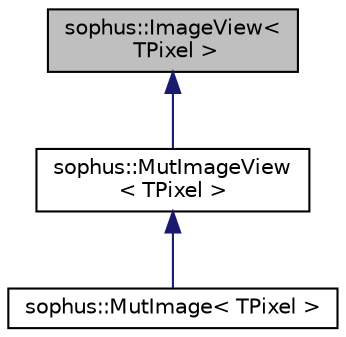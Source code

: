 digraph "sophus::ImageView&lt; TPixel &gt;"
{
 // LATEX_PDF_SIZE
  edge [fontname="Helvetica",fontsize="10",labelfontname="Helvetica",labelfontsize="10"];
  node [fontname="Helvetica",fontsize="10",shape=record];
  Node1 [label="sophus::ImageView\<\l TPixel \>",height=0.2,width=0.4,color="black", fillcolor="grey75", style="filled", fontcolor="black",tooltip="A view of an (immutable) image, which does not own the data."];
  Node1 -> Node2 [dir="back",color="midnightblue",fontsize="10",style="solid",fontname="Helvetica"];
  Node2 [label="sophus::MutImageView\l\< TPixel \>",height=0.2,width=0.4,color="black", fillcolor="white", style="filled",URL="$classsophus_1_1_mut_image_view.html",tooltip="View of a mutable image, which does not own the data."];
  Node2 -> Node3 [dir="back",color="midnightblue",fontsize="10",style="solid",fontname="Helvetica"];
  Node3 [label="sophus::MutImage\< TPixel \>",height=0.2,width=0.4,color="black", fillcolor="white", style="filled",URL="$classsophus_1_1_mut_image.html",tooltip="A image with write access to pixels and exclusive ownership. There is no copy constr / copy assignmen..."];
}
